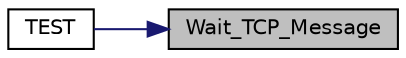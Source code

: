 digraph "Wait_TCP_Message"
{
 // LATEX_PDF_SIZE
  edge [fontname="Helvetica",fontsize="10",labelfontname="Helvetica",labelfontsize="10"];
  node [fontname="Helvetica",fontsize="10",shape=record];
  rankdir="RL";
  Node1 [label="Wait_TCP_Message",height=0.2,width=0.4,color="black", fillcolor="grey75", style="filled", fontcolor="black",tooltip="This function waits for a message during the timeout."];
  Node1 -> Node2 [dir="back",color="midnightblue",fontsize="10",style="solid",fontname="Helvetica"];
  Node2 [label="TEST",height=0.2,width=0.4,color="black", fillcolor="white", style="filled",URL="$tests_8cpp.html#a394cf68c7d6c1f8a83795516124383cc",tooltip=" "];
}
